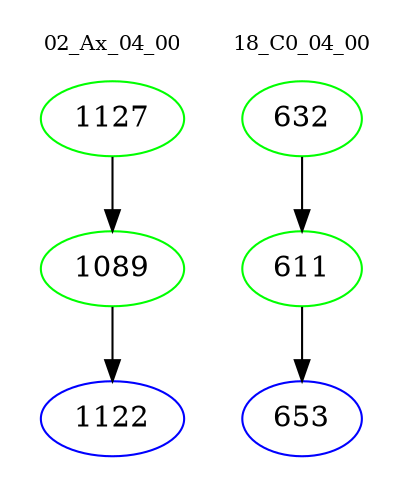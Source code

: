 digraph{
subgraph cluster_0 {
color = white
label = "02_Ax_04_00";
fontsize=10;
T0_1127 [label="1127", color="green"]
T0_1127 -> T0_1089 [color="black"]
T0_1089 [label="1089", color="green"]
T0_1089 -> T0_1122 [color="black"]
T0_1122 [label="1122", color="blue"]
}
subgraph cluster_1 {
color = white
label = "18_C0_04_00";
fontsize=10;
T1_632 [label="632", color="green"]
T1_632 -> T1_611 [color="black"]
T1_611 [label="611", color="green"]
T1_611 -> T1_653 [color="black"]
T1_653 [label="653", color="blue"]
}
}
